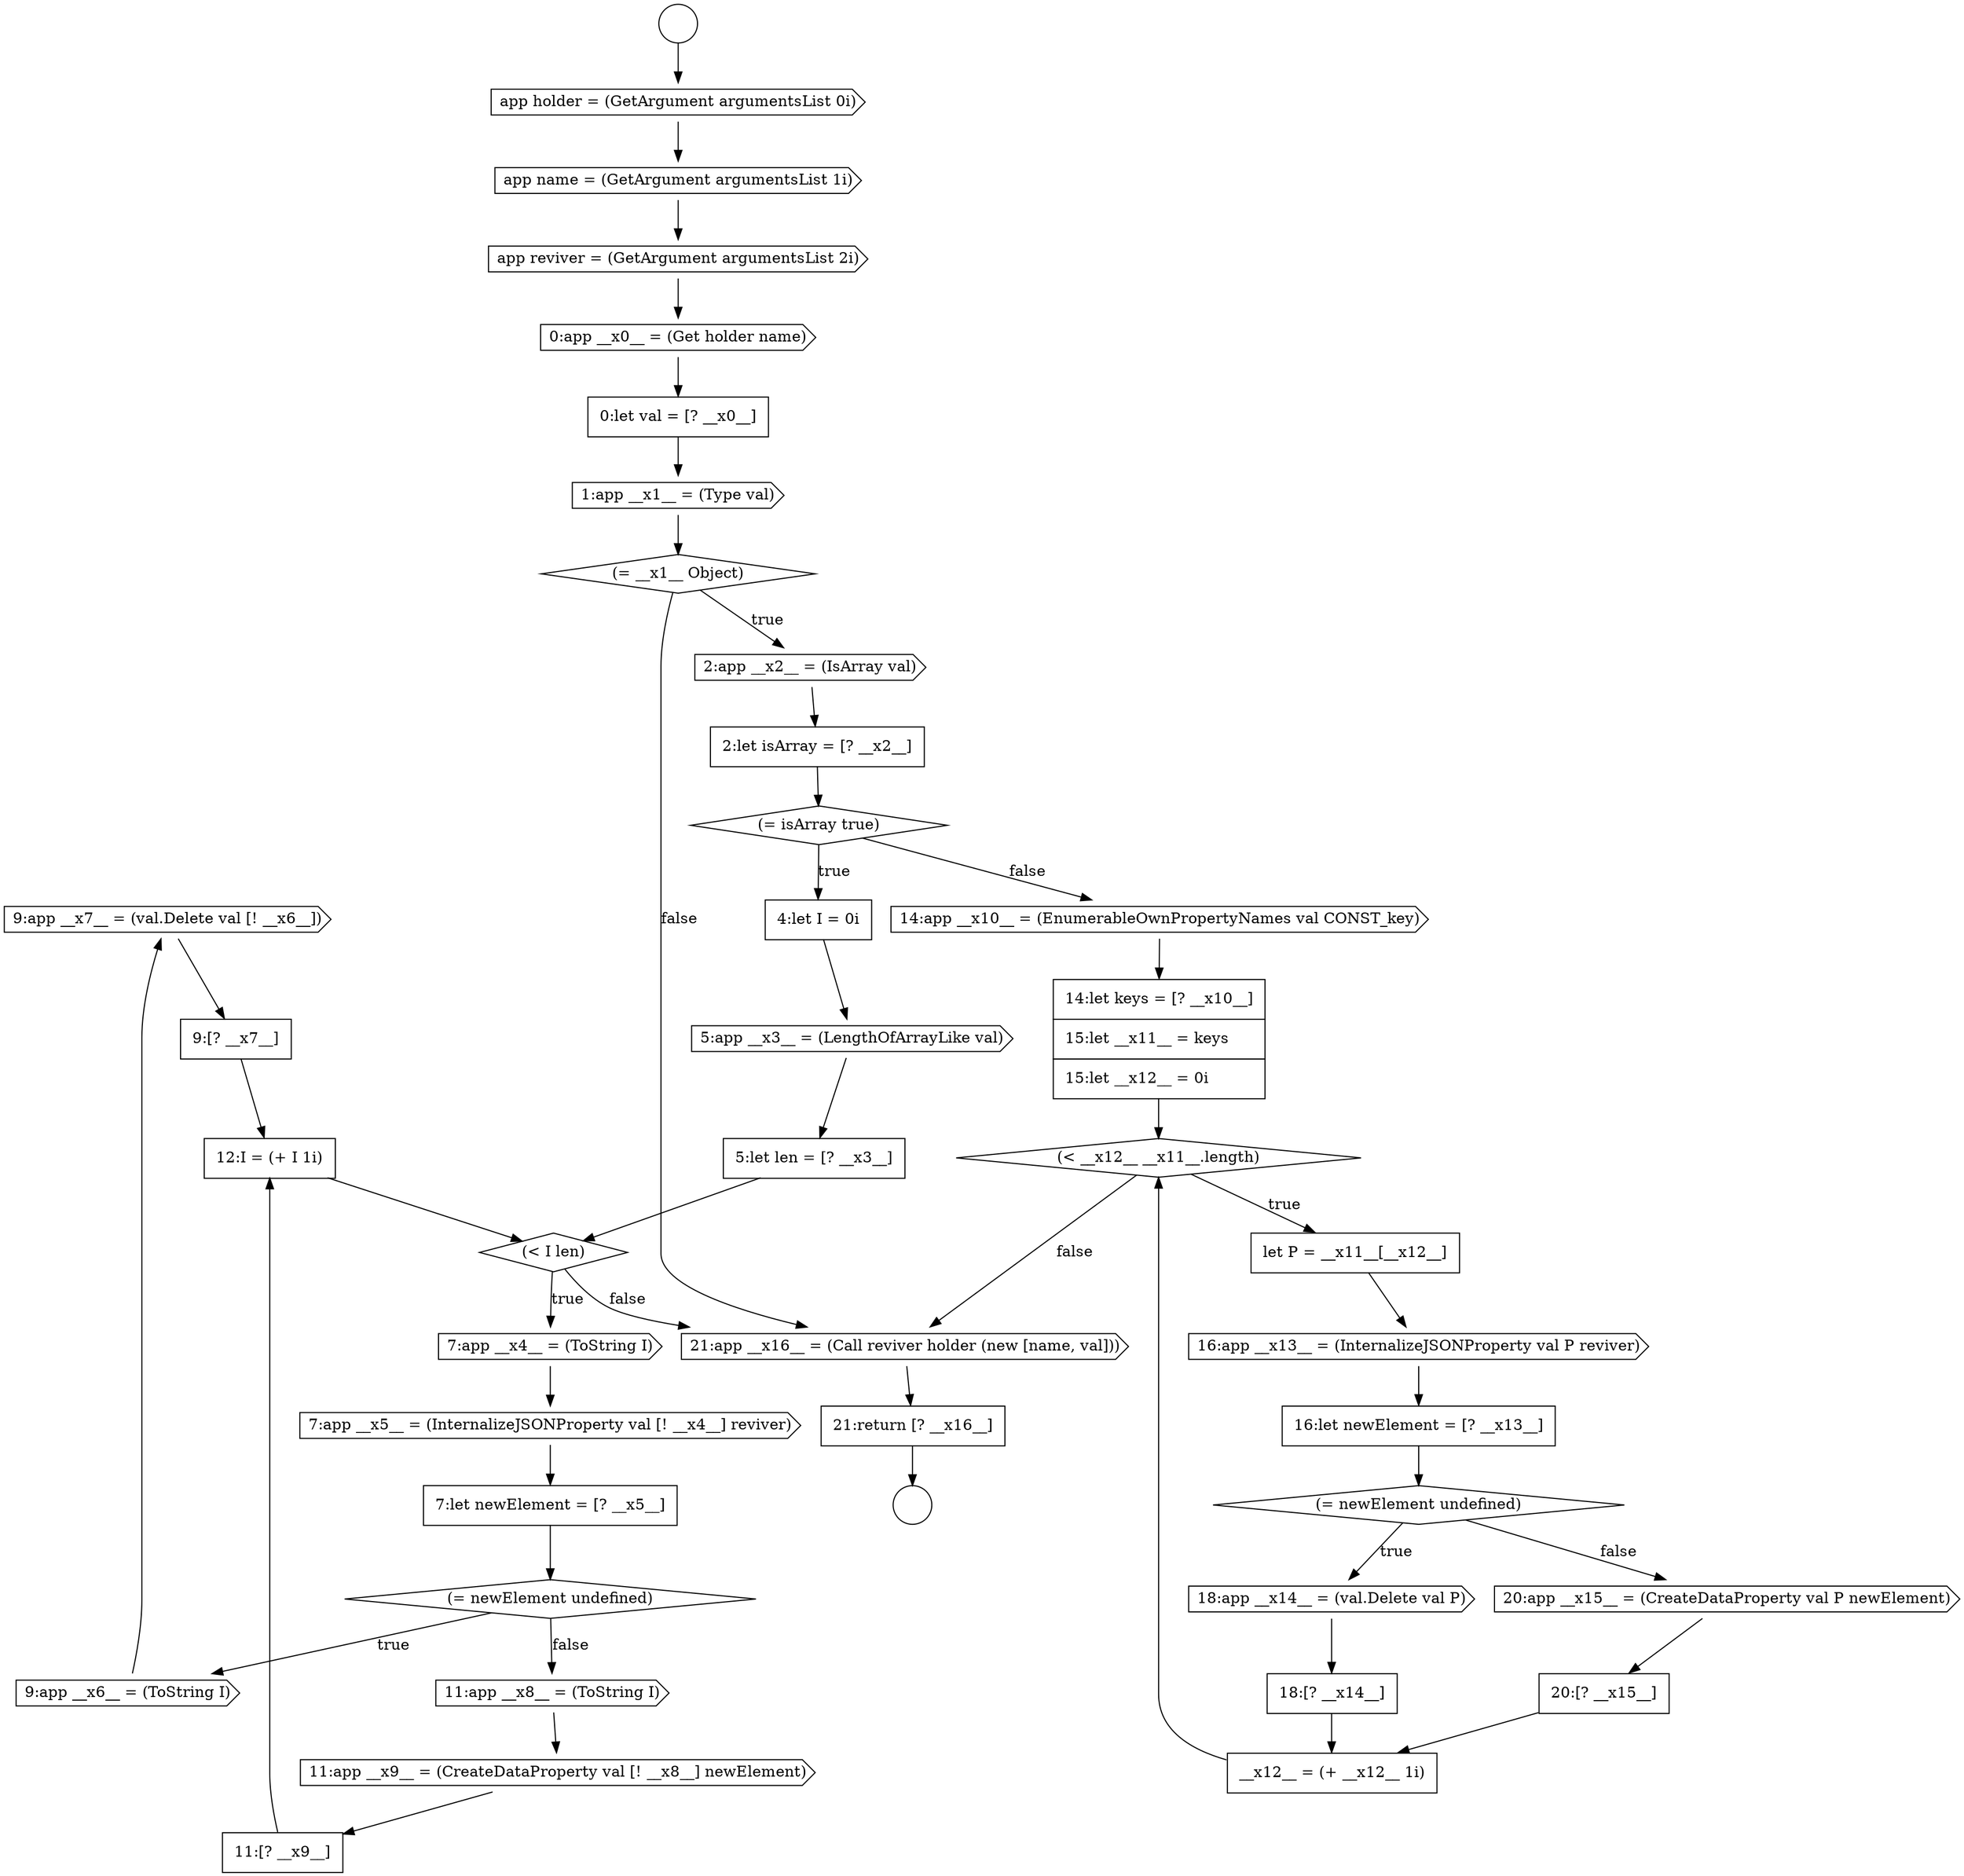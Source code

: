 digraph {
  node17969 [shape=cds, label=<<font color="black">9:app __x7__ = (val.Delete val [! __x6__])</font>> color="black" fillcolor="white" style=filled]
  node17979 [shape=cds, label=<<font color="black">16:app __x13__ = (InternalizeJSONProperty val P reviver)</font>> color="black" fillcolor="white" style=filled]
  node17966 [shape=none, margin=0, label=<<font color="black">
    <table border="0" cellborder="1" cellspacing="0" cellpadding="10">
      <tr><td align="left">7:let newElement = [? __x5__]</td></tr>
    </table>
  </font>> color="black" fillcolor="white" style=filled]
  node17967 [shape=diamond, label=<<font color="black">(= newElement undefined)</font>> color="black" fillcolor="white" style=filled]
  node17949 [shape=circle label=" " color="black" fillcolor="white" style=filled]
  node17964 [shape=cds, label=<<font color="black">7:app __x4__ = (ToString I)</font>> color="black" fillcolor="white" style=filled]
  node17952 [shape=cds, label=<<font color="black">app reviver = (GetArgument argumentsList 2i)</font>> color="black" fillcolor="white" style=filled]
  node17971 [shape=cds, label=<<font color="black">11:app __x8__ = (ToString I)</font>> color="black" fillcolor="white" style=filled]
  node17977 [shape=diamond, label=<<font color="black">(&lt; __x12__ __x11__.length)</font>> color="black" fillcolor="white" style=filled]
  node17987 [shape=cds, label=<<font color="black">21:app __x16__ = (Call reviver holder (new [name, val]))</font>> color="black" fillcolor="white" style=filled]
  node17970 [shape=none, margin=0, label=<<font color="black">
    <table border="0" cellborder="1" cellspacing="0" cellpadding="10">
      <tr><td align="left">9:[? __x7__]</td></tr>
    </table>
  </font>> color="black" fillcolor="white" style=filled]
  node17973 [shape=none, margin=0, label=<<font color="black">
    <table border="0" cellborder="1" cellspacing="0" cellpadding="10">
      <tr><td align="left">11:[? __x9__]</td></tr>
    </table>
  </font>> color="black" fillcolor="white" style=filled]
  node17956 [shape=diamond, label=<<font color="black">(= __x1__ Object)</font>> color="black" fillcolor="white" style=filled]
  node17954 [shape=none, margin=0, label=<<font color="black">
    <table border="0" cellborder="1" cellspacing="0" cellpadding="10">
      <tr><td align="left">0:let val = [? __x0__]</td></tr>
    </table>
  </font>> color="black" fillcolor="white" style=filled]
  node17959 [shape=diamond, label=<<font color="black">(= isArray true)</font>> color="black" fillcolor="white" style=filled]
  node17950 [shape=cds, label=<<font color="black">app holder = (GetArgument argumentsList 0i)</font>> color="black" fillcolor="white" style=filled]
  node17986 [shape=none, margin=0, label=<<font color="black">
    <table border="0" cellborder="1" cellspacing="0" cellpadding="10">
      <tr><td align="left">__x12__ = (+ __x12__ 1i)</td></tr>
    </table>
  </font>> color="black" fillcolor="white" style=filled]
  node17988 [shape=none, margin=0, label=<<font color="black">
    <table border="0" cellborder="1" cellspacing="0" cellpadding="10">
      <tr><td align="left">21:return [? __x16__]</td></tr>
    </table>
  </font>> color="black" fillcolor="white" style=filled]
  node17976 [shape=none, margin=0, label=<<font color="black">
    <table border="0" cellborder="1" cellspacing="0" cellpadding="10">
      <tr><td align="left">14:let keys = [? __x10__]</td></tr>
      <tr><td align="left">15:let __x11__ = keys</td></tr>
      <tr><td align="left">15:let __x12__ = 0i</td></tr>
    </table>
  </font>> color="black" fillcolor="white" style=filled]
  node17983 [shape=none, margin=0, label=<<font color="black">
    <table border="0" cellborder="1" cellspacing="0" cellpadding="10">
      <tr><td align="left">18:[? __x14__]</td></tr>
    </table>
  </font>> color="black" fillcolor="white" style=filled]
  node17972 [shape=cds, label=<<font color="black">11:app __x9__ = (CreateDataProperty val [! __x8__] newElement)</font>> color="black" fillcolor="white" style=filled]
  node17955 [shape=cds, label=<<font color="black">1:app __x1__ = (Type val)</font>> color="black" fillcolor="white" style=filled]
  node17962 [shape=none, margin=0, label=<<font color="black">
    <table border="0" cellborder="1" cellspacing="0" cellpadding="10">
      <tr><td align="left">5:let len = [? __x3__]</td></tr>
    </table>
  </font>> color="black" fillcolor="white" style=filled]
  node17975 [shape=cds, label=<<font color="black">14:app __x10__ = (EnumerableOwnPropertyNames val CONST_key)</font>> color="black" fillcolor="white" style=filled]
  node17980 [shape=none, margin=0, label=<<font color="black">
    <table border="0" cellborder="1" cellspacing="0" cellpadding="10">
      <tr><td align="left">16:let newElement = [? __x13__]</td></tr>
    </table>
  </font>> color="black" fillcolor="white" style=filled]
  node17985 [shape=none, margin=0, label=<<font color="black">
    <table border="0" cellborder="1" cellspacing="0" cellpadding="10">
      <tr><td align="left">20:[? __x15__]</td></tr>
    </table>
  </font>> color="black" fillcolor="white" style=filled]
  node17958 [shape=none, margin=0, label=<<font color="black">
    <table border="0" cellborder="1" cellspacing="0" cellpadding="10">
      <tr><td align="left">2:let isArray = [? __x2__]</td></tr>
    </table>
  </font>> color="black" fillcolor="white" style=filled]
  node17963 [shape=diamond, label=<<font color="black">(&lt; I len)</font>> color="black" fillcolor="white" style=filled]
  node17984 [shape=cds, label=<<font color="black">20:app __x15__ = (CreateDataProperty val P newElement)</font>> color="black" fillcolor="white" style=filled]
  node17957 [shape=cds, label=<<font color="black">2:app __x2__ = (IsArray val)</font>> color="black" fillcolor="white" style=filled]
  node17974 [shape=none, margin=0, label=<<font color="black">
    <table border="0" cellborder="1" cellspacing="0" cellpadding="10">
      <tr><td align="left">12:I = (+ I 1i)</td></tr>
    </table>
  </font>> color="black" fillcolor="white" style=filled]
  node17953 [shape=cds, label=<<font color="black">0:app __x0__ = (Get holder name)</font>> color="black" fillcolor="white" style=filled]
  node17968 [shape=cds, label=<<font color="black">9:app __x6__ = (ToString I)</font>> color="black" fillcolor="white" style=filled]
  node17948 [shape=circle label=" " color="black" fillcolor="white" style=filled]
  node17981 [shape=diamond, label=<<font color="black">(= newElement undefined)</font>> color="black" fillcolor="white" style=filled]
  node17960 [shape=none, margin=0, label=<<font color="black">
    <table border="0" cellborder="1" cellspacing="0" cellpadding="10">
      <tr><td align="left">4:let I = 0i</td></tr>
    </table>
  </font>> color="black" fillcolor="white" style=filled]
  node17951 [shape=cds, label=<<font color="black">app name = (GetArgument argumentsList 1i)</font>> color="black" fillcolor="white" style=filled]
  node17961 [shape=cds, label=<<font color="black">5:app __x3__ = (LengthOfArrayLike val)</font>> color="black" fillcolor="white" style=filled]
  node17978 [shape=none, margin=0, label=<<font color="black">
    <table border="0" cellborder="1" cellspacing="0" cellpadding="10">
      <tr><td align="left">let P = __x11__[__x12__]</td></tr>
    </table>
  </font>> color="black" fillcolor="white" style=filled]
  node17965 [shape=cds, label=<<font color="black">7:app __x5__ = (InternalizeJSONProperty val [! __x4__] reviver)</font>> color="black" fillcolor="white" style=filled]
  node17982 [shape=cds, label=<<font color="black">18:app __x14__ = (val.Delete val P)</font>> color="black" fillcolor="white" style=filled]
  node17987 -> node17988 [ color="black"]
  node17956 -> node17957 [label=<<font color="black">true</font>> color="black"]
  node17956 -> node17987 [label=<<font color="black">false</font>> color="black"]
  node17979 -> node17980 [ color="black"]
  node17972 -> node17973 [ color="black"]
  node17977 -> node17978 [label=<<font color="black">true</font>> color="black"]
  node17977 -> node17987 [label=<<font color="black">false</font>> color="black"]
  node17960 -> node17961 [ color="black"]
  node17986 -> node17977 [ color="black"]
  node17985 -> node17986 [ color="black"]
  node17963 -> node17964 [label=<<font color="black">true</font>> color="black"]
  node17963 -> node17987 [label=<<font color="black">false</font>> color="black"]
  node17954 -> node17955 [ color="black"]
  node17962 -> node17963 [ color="black"]
  node17974 -> node17963 [ color="black"]
  node17965 -> node17966 [ color="black"]
  node17950 -> node17951 [ color="black"]
  node17958 -> node17959 [ color="black"]
  node17981 -> node17982 [label=<<font color="black">true</font>> color="black"]
  node17981 -> node17984 [label=<<font color="black">false</font>> color="black"]
  node17964 -> node17965 [ color="black"]
  node17966 -> node17967 [ color="black"]
  node17978 -> node17979 [ color="black"]
  node17951 -> node17952 [ color="black"]
  node17970 -> node17974 [ color="black"]
  node17955 -> node17956 [ color="black"]
  node17973 -> node17974 [ color="black"]
  node17969 -> node17970 [ color="black"]
  node17988 -> node17949 [ color="black"]
  node17971 -> node17972 [ color="black"]
  node17961 -> node17962 [ color="black"]
  node17967 -> node17968 [label=<<font color="black">true</font>> color="black"]
  node17967 -> node17971 [label=<<font color="black">false</font>> color="black"]
  node17952 -> node17953 [ color="black"]
  node17953 -> node17954 [ color="black"]
  node17982 -> node17983 [ color="black"]
  node17968 -> node17969 [ color="black"]
  node17980 -> node17981 [ color="black"]
  node17976 -> node17977 [ color="black"]
  node17975 -> node17976 [ color="black"]
  node17948 -> node17950 [ color="black"]
  node17959 -> node17960 [label=<<font color="black">true</font>> color="black"]
  node17959 -> node17975 [label=<<font color="black">false</font>> color="black"]
  node17983 -> node17986 [ color="black"]
  node17957 -> node17958 [ color="black"]
  node17984 -> node17985 [ color="black"]
}
